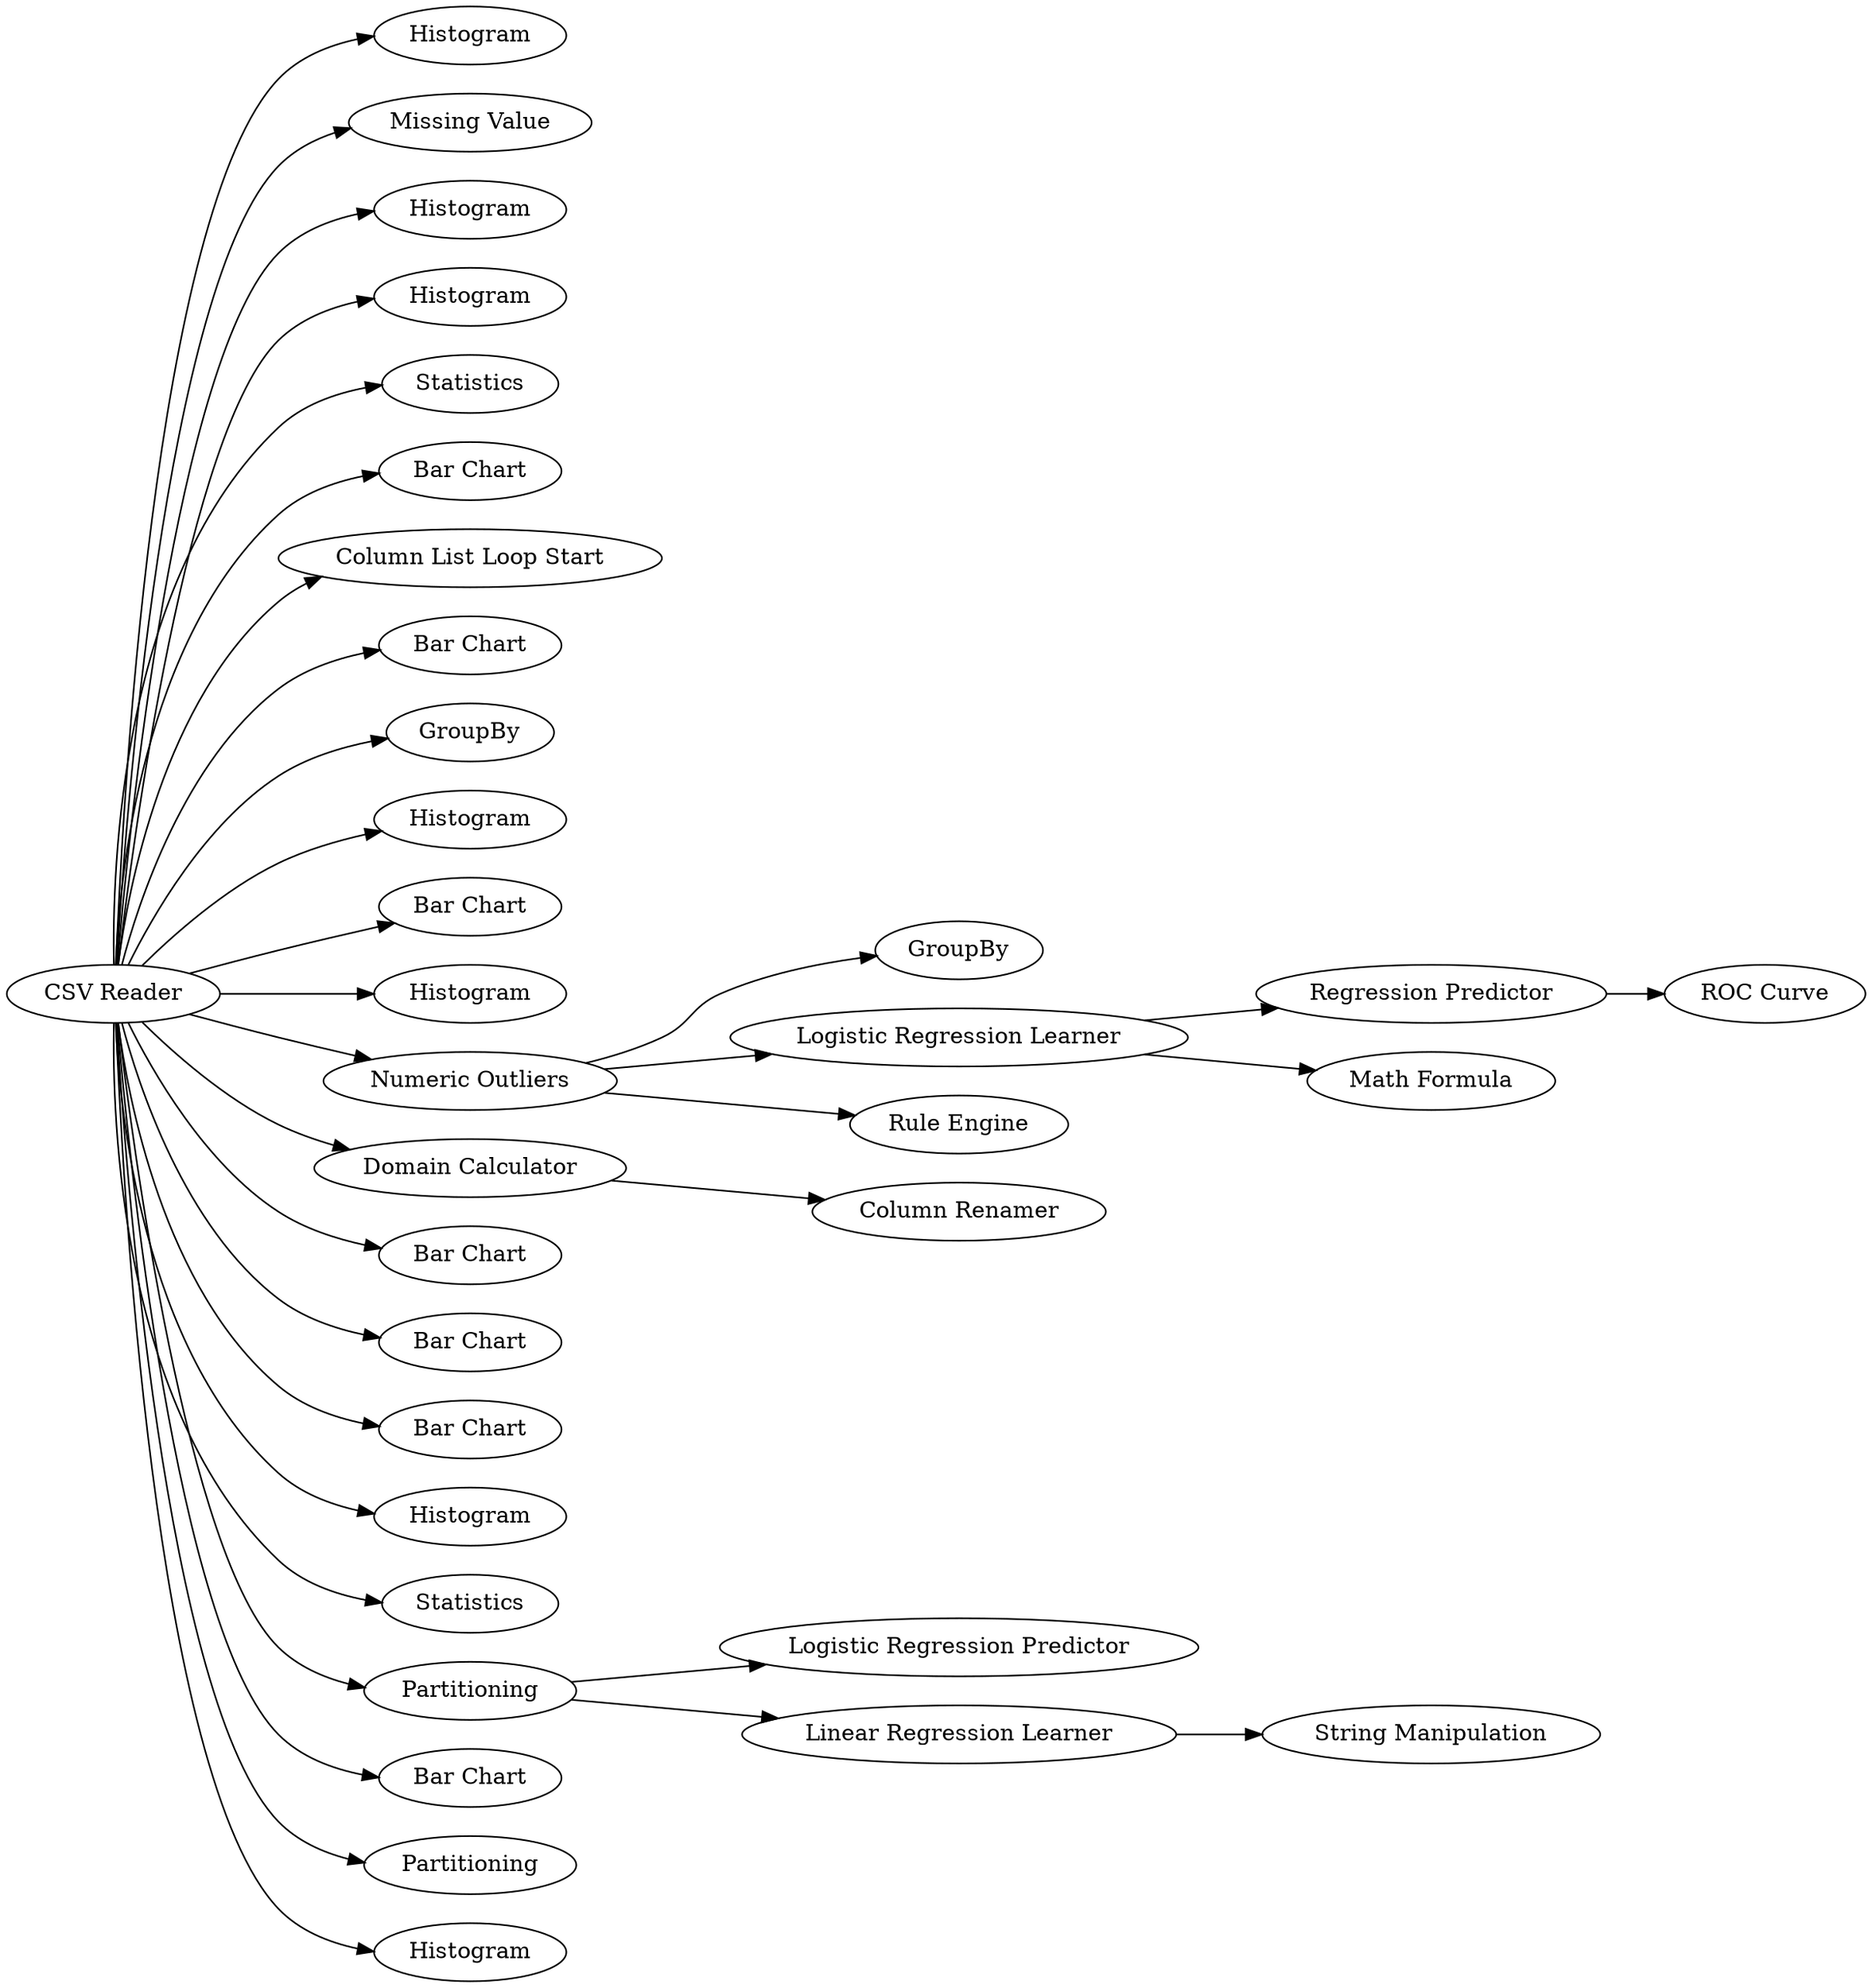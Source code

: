 digraph {
	"-8649781983523172538_12" [label=Histogram]
	"-8649781983523172538_28" [label="Logistic Regression Predictor"]
	"-8649781983523172538_5" [label="Column Renamer"]
	"-8649781983523172538_11" [label="Missing Value"]
	"-8649781983523172538_33" [label="ROC Curve"]
	"-8649781983523172538_14" [label=Histogram]
	"-8649781983523172538_15" [label=Histogram]
	"-8649781983523172538_6" [label=Statistics]
	"-8649781983523172538_32" [label="Regression Predictor"]
	"-8649781983523172538_25" [label="Bar Chart"]
	"-8649781983523172538_3" [label="Column List Loop Start"]
	"-8649781983523172538_24" [label="Bar Chart"]
	"-8649781983523172538_10" [label=GroupBy]
	"-8649781983523172538_1" [label="CSV Reader"]
	"-8649781983523172538_13" [label=Histogram]
	"-8649781983523172538_22" [label="Bar Chart"]
	"-8649781983523172538_27" [label="Linear Regression Learner"]
	"-8649781983523172538_17" [label=Histogram]
	"-8649781983523172538_8" [label=GroupBy]
	"-8649781983523172538_7" [label="Numeric Outliers"]
	"-8649781983523172538_4" [label="Domain Calculator"]
	"-8649781983523172538_31" [label="Logistic Regression Learner"]
	"-8649781983523172538_19" [label="Bar Chart"]
	"-8649781983523172538_23" [label="Bar Chart"]
	"-8649781983523172538_21" [label="Bar Chart"]
	"-8649781983523172538_16" [label=Histogram]
	"-8649781983523172538_2" [label=Statistics]
	"-8649781983523172538_26" [label=Partitioning]
	"-8649781983523172538_34" [label="Math Formula"]
	"-8649781983523172538_9" [label="Rule Engine"]
	"-8649781983523172538_20" [label="Bar Chart"]
	"-8649781983523172538_29" [label="String Manipulation"]
	"-8649781983523172538_30" [label=Partitioning]
	"-8649781983523172538_18" [label=Histogram]
	"-8649781983523172538_1" -> "-8649781983523172538_3"
	"-8649781983523172538_1" -> "-8649781983523172538_17"
	"-8649781983523172538_1" -> "-8649781983523172538_6"
	"-8649781983523172538_27" -> "-8649781983523172538_29"
	"-8649781983523172538_1" -> "-8649781983523172538_16"
	"-8649781983523172538_1" -> "-8649781983523172538_30"
	"-8649781983523172538_7" -> "-8649781983523172538_9"
	"-8649781983523172538_1" -> "-8649781983523172538_19"
	"-8649781983523172538_1" -> "-8649781983523172538_21"
	"-8649781983523172538_1" -> "-8649781983523172538_2"
	"-8649781983523172538_1" -> "-8649781983523172538_10"
	"-8649781983523172538_1" -> "-8649781983523172538_7"
	"-8649781983523172538_1" -> "-8649781983523172538_4"
	"-8649781983523172538_1" -> "-8649781983523172538_25"
	"-8649781983523172538_26" -> "-8649781983523172538_27"
	"-8649781983523172538_1" -> "-8649781983523172538_11"
	"-8649781983523172538_32" -> "-8649781983523172538_33"
	"-8649781983523172538_1" -> "-8649781983523172538_13"
	"-8649781983523172538_31" -> "-8649781983523172538_32"
	"-8649781983523172538_1" -> "-8649781983523172538_22"
	"-8649781983523172538_4" -> "-8649781983523172538_5"
	"-8649781983523172538_1" -> "-8649781983523172538_26"
	"-8649781983523172538_26" -> "-8649781983523172538_28"
	"-8649781983523172538_7" -> "-8649781983523172538_8"
	"-8649781983523172538_1" -> "-8649781983523172538_20"
	"-8649781983523172538_31" -> "-8649781983523172538_34"
	"-8649781983523172538_1" -> "-8649781983523172538_18"
	"-8649781983523172538_1" -> "-8649781983523172538_15"
	"-8649781983523172538_1" -> "-8649781983523172538_23"
	"-8649781983523172538_7" -> "-8649781983523172538_31"
	"-8649781983523172538_1" -> "-8649781983523172538_12"
	"-8649781983523172538_1" -> "-8649781983523172538_14"
	"-8649781983523172538_1" -> "-8649781983523172538_24"
	rankdir=LR
}
